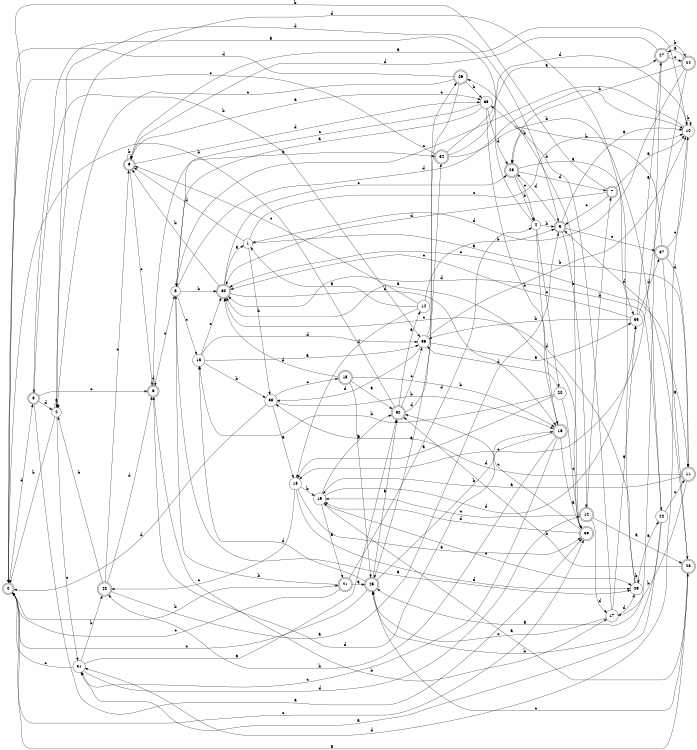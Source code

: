 digraph n33_1 {
__start0 [label="" shape="none"];

rankdir=LR;
size="8,5";

s0 [style="rounded,filled", color="black", fillcolor="white" shape="doublecircle", label="0"];
s1 [style="filled", color="black", fillcolor="white" shape="circle", label="1"];
s2 [style="filled", color="black", fillcolor="white" shape="circle", label="2"];
s3 [style="rounded,filled", color="black", fillcolor="white" shape="doublecircle", label="3"];
s4 [style="filled", color="black", fillcolor="white" shape="circle", label="4"];
s5 [style="rounded,filled", color="black", fillcolor="white" shape="doublecircle", label="5"];
s6 [style="rounded,filled", color="black", fillcolor="white" shape="doublecircle", label="6"];
s7 [style="rounded,filled", color="black", fillcolor="white" shape="doublecircle", label="7"];
s8 [style="filled", color="black", fillcolor="white" shape="circle", label="8"];
s9 [style="rounded,filled", color="black", fillcolor="white" shape="doublecircle", label="9"];
s10 [style="filled", color="black", fillcolor="white" shape="circle", label="10"];
s11 [style="rounded,filled", color="black", fillcolor="white" shape="doublecircle", label="11"];
s12 [style="rounded,filled", color="black", fillcolor="white" shape="doublecircle", label="12"];
s13 [style="filled", color="black", fillcolor="white" shape="circle", label="13"];
s14 [style="filled", color="black", fillcolor="white" shape="circle", label="14"];
s15 [style="rounded,filled", color="black", fillcolor="white" shape="doublecircle", label="15"];
s16 [style="rounded,filled", color="black", fillcolor="white" shape="doublecircle", label="16"];
s17 [style="filled", color="black", fillcolor="white" shape="circle", label="17"];
s18 [style="filled", color="black", fillcolor="white" shape="circle", label="18"];
s19 [style="filled", color="black", fillcolor="white" shape="circle", label="19"];
s20 [style="filled", color="black", fillcolor="white" shape="circle", label="20"];
s21 [style="rounded,filled", color="black", fillcolor="white" shape="doublecircle", label="21"];
s22 [style="filled", color="black", fillcolor="white" shape="circle", label="22"];
s23 [style="rounded,filled", color="black", fillcolor="white" shape="doublecircle", label="23"];
s24 [style="rounded,filled", color="black", fillcolor="white" shape="doublecircle", label="24"];
s25 [style="rounded,filled", color="black", fillcolor="white" shape="doublecircle", label="25"];
s26 [style="rounded,filled", color="black", fillcolor="white" shape="doublecircle", label="26"];
s27 [style="rounded,filled", color="black", fillcolor="white" shape="doublecircle", label="27"];
s28 [style="rounded,filled", color="black", fillcolor="white" shape="doublecircle", label="28"];
s29 [style="filled", color="black", fillcolor="white" shape="circle", label="29"];
s30 [style="rounded,filled", color="black", fillcolor="white" shape="doublecircle", label="30"];
s31 [style="filled", color="black", fillcolor="white" shape="circle", label="31"];
s32 [style="rounded,filled", color="black", fillcolor="white" shape="doublecircle", label="32"];
s33 [style="filled", color="black", fillcolor="white" shape="circle", label="33"];
s34 [style="rounded,filled", color="black", fillcolor="white" shape="doublecircle", label="34"];
s35 [style="filled", color="black", fillcolor="white" shape="circle", label="35"];
s36 [style="filled", color="black", fillcolor="white" shape="circle", label="36"];
s37 [style="rounded,filled", color="black", fillcolor="white" shape="doublecircle", label="37"];
s38 [style="filled", color="black", fillcolor="white" shape="circle", label="38"];
s39 [style="rounded,filled", color="black", fillcolor="white" shape="doublecircle", label="39"];
s40 [style="rounded,filled", color="black", fillcolor="white" shape="doublecircle", label="40"];
s0 -> s28 [label="a"];
s0 -> s21 [label="b"];
s0 -> s39 [label="c"];
s0 -> s3 [label="d"];
s1 -> s11 [label="a"];
s1 -> s38 [label="b"];
s1 -> s10 [label="c"];
s1 -> s9 [label="d"];
s2 -> s2 [label="a"];
s2 -> s0 [label="b"];
s2 -> s31 [label="c"];
s2 -> s5 [label="d"];
s3 -> s39 [label="a"];
s3 -> s36 [label="b"];
s3 -> s6 [label="c"];
s3 -> s2 [label="d"];
s4 -> s3 [label="a"];
s4 -> s5 [label="b"];
s4 -> s20 [label="c"];
s4 -> s16 [label="d"];
s5 -> s10 [label="a"];
s5 -> s12 [label="b"];
s5 -> s37 [label="c"];
s5 -> s23 [label="d"];
s6 -> s34 [label="a"];
s6 -> s17 [label="b"];
s6 -> s8 [label="c"];
s6 -> s6 [label="d"];
s7 -> s10 [label="a"];
s7 -> s0 [label="b"];
s7 -> s5 [label="c"];
s7 -> s30 [label="d"];
s8 -> s29 [label="a"];
s8 -> s30 [label="b"];
s8 -> s13 [label="c"];
s8 -> s10 [label="d"];
s9 -> s33 [label="a"];
s9 -> s9 [label="b"];
s9 -> s6 [label="c"];
s9 -> s33 [label="d"];
s10 -> s9 [label="a"];
s10 -> s10 [label="b"];
s10 -> s8 [label="c"];
s10 -> s31 [label="d"];
s11 -> s19 [label="a"];
s11 -> s17 [label="b"];
s11 -> s30 [label="c"];
s11 -> s38 [label="d"];
s12 -> s28 [label="a"];
s12 -> s7 [label="b"];
s12 -> s19 [label="c"];
s12 -> s17 [label="d"];
s13 -> s36 [label="a"];
s13 -> s38 [label="b"];
s13 -> s30 [label="c"];
s13 -> s36 [label="d"];
s14 -> s1 [label="a"];
s14 -> s5 [label="b"];
s14 -> s9 [label="c"];
s14 -> s18 [label="d"];
s15 -> s32 [label="a"];
s15 -> s16 [label="b"];
s15 -> s25 [label="c"];
s15 -> s30 [label="d"];
s16 -> s39 [label="a"];
s16 -> s40 [label="b"];
s16 -> s31 [label="c"];
s16 -> s6 [label="d"];
s17 -> s35 [label="a"];
s17 -> s33 [label="b"];
s17 -> s25 [label="c"];
s17 -> s29 [label="d"];
s18 -> s39 [label="a"];
s18 -> s19 [label="b"];
s18 -> s40 [label="c"];
s18 -> s29 [label="d"];
s19 -> s21 [label="a"];
s19 -> s32 [label="b"];
s19 -> s29 [label="c"];
s19 -> s35 [label="d"];
s20 -> s18 [label="a"];
s20 -> s13 [label="b"];
s20 -> s39 [label="c"];
s20 -> s36 [label="d"];
s21 -> s25 [label="a"];
s21 -> s8 [label="b"];
s21 -> s0 [label="c"];
s21 -> s4 [label="d"];
s22 -> s31 [label="a"];
s22 -> s25 [label="b"];
s22 -> s11 [label="c"];
s22 -> s30 [label="d"];
s23 -> s35 [label="a"];
s23 -> s4 [label="b"];
s23 -> s4 [label="c"];
s23 -> s7 [label="d"];
s24 -> s27 [label="a"];
s24 -> s23 [label="b"];
s24 -> s18 [label="c"];
s24 -> s1 [label="d"];
s25 -> s32 [label="a"];
s25 -> s16 [label="b"];
s25 -> s0 [label="c"];
s25 -> s13 [label="d"];
s26 -> s25 [label="a"];
s26 -> s33 [label="b"];
s26 -> s2 [label="c"];
s26 -> s0 [label="d"];
s27 -> s25 [label="a"];
s27 -> s24 [label="b"];
s27 -> s24 [label="c"];
s27 -> s9 [label="d"];
s28 -> s19 [label="a"];
s28 -> s32 [label="b"];
s28 -> s25 [label="c"];
s28 -> s5 [label="d"];
s29 -> s22 [label="a"];
s29 -> s29 [label="b"];
s29 -> s30 [label="c"];
s29 -> s2 [label="d"];
s30 -> s1 [label="a"];
s30 -> s9 [label="b"];
s30 -> s23 [label="c"];
s30 -> s16 [label="d"];
s31 -> s32 [label="a"];
s31 -> s40 [label="b"];
s31 -> s0 [label="c"];
s31 -> s12 [label="d"];
s32 -> s14 [label="a"];
s32 -> s0 [label="b"];
s32 -> s36 [label="c"];
s32 -> s34 [label="d"];
s33 -> s8 [label="a"];
s33 -> s16 [label="b"];
s33 -> s8 [label="c"];
s33 -> s23 [label="d"];
s34 -> s27 [label="a"];
s34 -> s22 [label="b"];
s34 -> s0 [label="c"];
s34 -> s10 [label="d"];
s35 -> s27 [label="a"];
s35 -> s36 [label="b"];
s35 -> s30 [label="c"];
s35 -> s37 [label="d"];
s36 -> s35 [label="a"];
s36 -> s10 [label="b"];
s36 -> s26 [label="c"];
s36 -> s38 [label="d"];
s37 -> s28 [label="a"];
s37 -> s23 [label="b"];
s37 -> s10 [label="c"];
s37 -> s11 [label="d"];
s38 -> s18 [label="a"];
s38 -> s16 [label="b"];
s38 -> s15 [label="c"];
s38 -> s0 [label="d"];
s39 -> s30 [label="a"];
s39 -> s26 [label="b"];
s39 -> s32 [label="c"];
s39 -> s19 [label="d"];
s40 -> s5 [label="a"];
s40 -> s2 [label="b"];
s40 -> s9 [label="c"];
s40 -> s6 [label="d"];

}